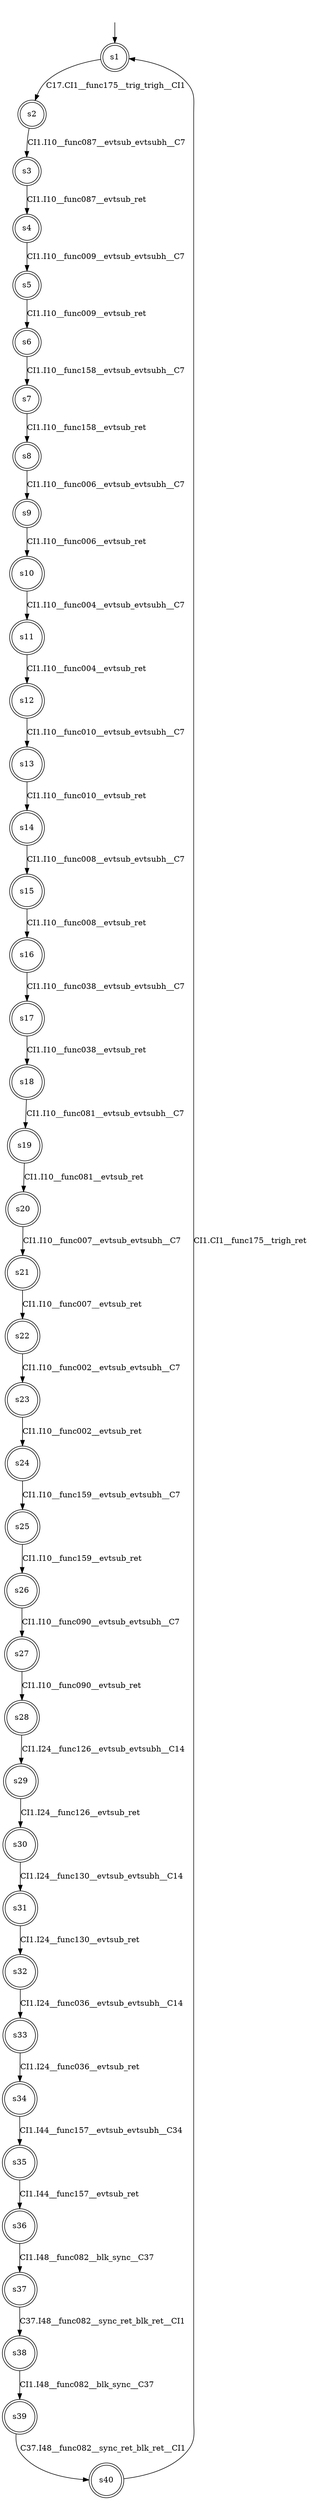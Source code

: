 digraph automaton {
	1 [label=<s1> shape="doublecircle"];
	2 [label=<s2> shape="doublecircle"];
	3 [label=<s3> shape="doublecircle"];
	4 [label=<s4> shape="doublecircle"];
	5 [label=<s5> shape="doublecircle"];
	6 [label=<s6> shape="doublecircle"];
	7 [label=<s7> shape="doublecircle"];
	8 [label=<s8> shape="doublecircle"];
	9 [label=<s9> shape="doublecircle"];
	10 [label=<s10> shape="doublecircle"];
	11 [label=<s11> shape="doublecircle"];
	12 [label=<s12> shape="doublecircle"];
	13 [label=<s13> shape="doublecircle"];
	14 [label=<s14> shape="doublecircle"];
	15 [label=<s15> shape="doublecircle"];
	16 [label=<s16> shape="doublecircle"];
	17 [label=<s17> shape="doublecircle"];
	18 [label=<s18> shape="doublecircle"];
	19 [label=<s19> shape="doublecircle"];
	20 [label=<s20> shape="doublecircle"];
	21 [label=<s21> shape="doublecircle"];
	22 [label=<s22> shape="doublecircle"];
	23 [label=<s23> shape="doublecircle"];
	24 [label=<s24> shape="doublecircle"];
	25 [label=<s25> shape="doublecircle"];
	26 [label=<s26> shape="doublecircle"];
	27 [label=<s27> shape="doublecircle"];
	28 [label=<s28> shape="doublecircle"];
	29 [label=<s29> shape="doublecircle"];
	30 [label=<s30> shape="doublecircle"];
	31 [label=<s31> shape="doublecircle"];
	32 [label=<s32> shape="doublecircle"];
	33 [label=<s33> shape="doublecircle"];
	34 [label=<s34> shape="doublecircle"];
	35 [label=<s35> shape="doublecircle"];
	36 [label=<s36> shape="doublecircle"];
	37 [label=<s37> shape="doublecircle"];
	38 [label=<s38> shape="doublecircle"];
	39 [label=<s39> shape="doublecircle"];
	40 [label=<s40> shape="doublecircle"];
	__init1 [label=<> shape="none"];
	__init1 -> 1;
	1 -> 2 [label=<C17.CI1__func175__trig_trigh__CI1> id="1-0-2"];
	2 -> 3 [label=<CI1.I10__func087__evtsub_evtsubh__C7> id="2-0-3"];
	3 -> 4 [label=<CI1.I10__func087__evtsub_ret> id="3-0-4"];
	4 -> 5 [label=<CI1.I10__func009__evtsub_evtsubh__C7> id="4-0-5"];
	5 -> 6 [label=<CI1.I10__func009__evtsub_ret> id="5-0-6"];
	6 -> 7 [label=<CI1.I10__func158__evtsub_evtsubh__C7> id="6-0-7"];
	7 -> 8 [label=<CI1.I10__func158__evtsub_ret> id="7-0-8"];
	8 -> 9 [label=<CI1.I10__func006__evtsub_evtsubh__C7> id="8-0-9"];
	9 -> 10 [label=<CI1.I10__func006__evtsub_ret> id="9-0-10"];
	10 -> 11 [label=<CI1.I10__func004__evtsub_evtsubh__C7> id="10-0-11"];
	11 -> 12 [label=<CI1.I10__func004__evtsub_ret> id="11-0-12"];
	12 -> 13 [label=<CI1.I10__func010__evtsub_evtsubh__C7> id="12-0-13"];
	13 -> 14 [label=<CI1.I10__func010__evtsub_ret> id="13-0-14"];
	14 -> 15 [label=<CI1.I10__func008__evtsub_evtsubh__C7> id="14-0-15"];
	15 -> 16 [label=<CI1.I10__func008__evtsub_ret> id="15-0-16"];
	16 -> 17 [label=<CI1.I10__func038__evtsub_evtsubh__C7> id="16-0-17"];
	17 -> 18 [label=<CI1.I10__func038__evtsub_ret> id="17-0-18"];
	18 -> 19 [label=<CI1.I10__func081__evtsub_evtsubh__C7> id="18-0-19"];
	19 -> 20 [label=<CI1.I10__func081__evtsub_ret> id="19-0-20"];
	20 -> 21 [label=<CI1.I10__func007__evtsub_evtsubh__C7> id="20-0-21"];
	21 -> 22 [label=<CI1.I10__func007__evtsub_ret> id="21-0-22"];
	22 -> 23 [label=<CI1.I10__func002__evtsub_evtsubh__C7> id="22-0-23"];
	23 -> 24 [label=<CI1.I10__func002__evtsub_ret> id="23-0-24"];
	24 -> 25 [label=<CI1.I10__func159__evtsub_evtsubh__C7> id="24-0-25"];
	25 -> 26 [label=<CI1.I10__func159__evtsub_ret> id="25-0-26"];
	26 -> 27 [label=<CI1.I10__func090__evtsub_evtsubh__C7> id="26-0-27"];
	27 -> 28 [label=<CI1.I10__func090__evtsub_ret> id="27-0-28"];
	28 -> 29 [label=<CI1.I24__func126__evtsub_evtsubh__C14> id="28-0-29"];
	29 -> 30 [label=<CI1.I24__func126__evtsub_ret> id="29-0-30"];
	30 -> 31 [label=<CI1.I24__func130__evtsub_evtsubh__C14> id="30-0-31"];
	31 -> 32 [label=<CI1.I24__func130__evtsub_ret> id="31-0-32"];
	32 -> 33 [label=<CI1.I24__func036__evtsub_evtsubh__C14> id="32-0-33"];
	33 -> 34 [label=<CI1.I24__func036__evtsub_ret> id="33-0-34"];
	34 -> 35 [label=<CI1.I44__func157__evtsub_evtsubh__C34> id="34-0-35"];
	35 -> 36 [label=<CI1.I44__func157__evtsub_ret> id="35-0-36"];
	36 -> 37 [label=<CI1.I48__func082__blk_sync__C37> id="36-0-37"];
	37 -> 38 [label=<C37.I48__func082__sync_ret_blk_ret__CI1> id="37-0-38"];
	38 -> 39 [label=<CI1.I48__func082__blk_sync__C37> id="38-0-39"];
	39 -> 40 [label=<C37.I48__func082__sync_ret_blk_ret__CI1> id="39-0-40"];
	40 -> 1 [label=<CI1.CI1__func175__trigh_ret> id="40-0-1"];
}

